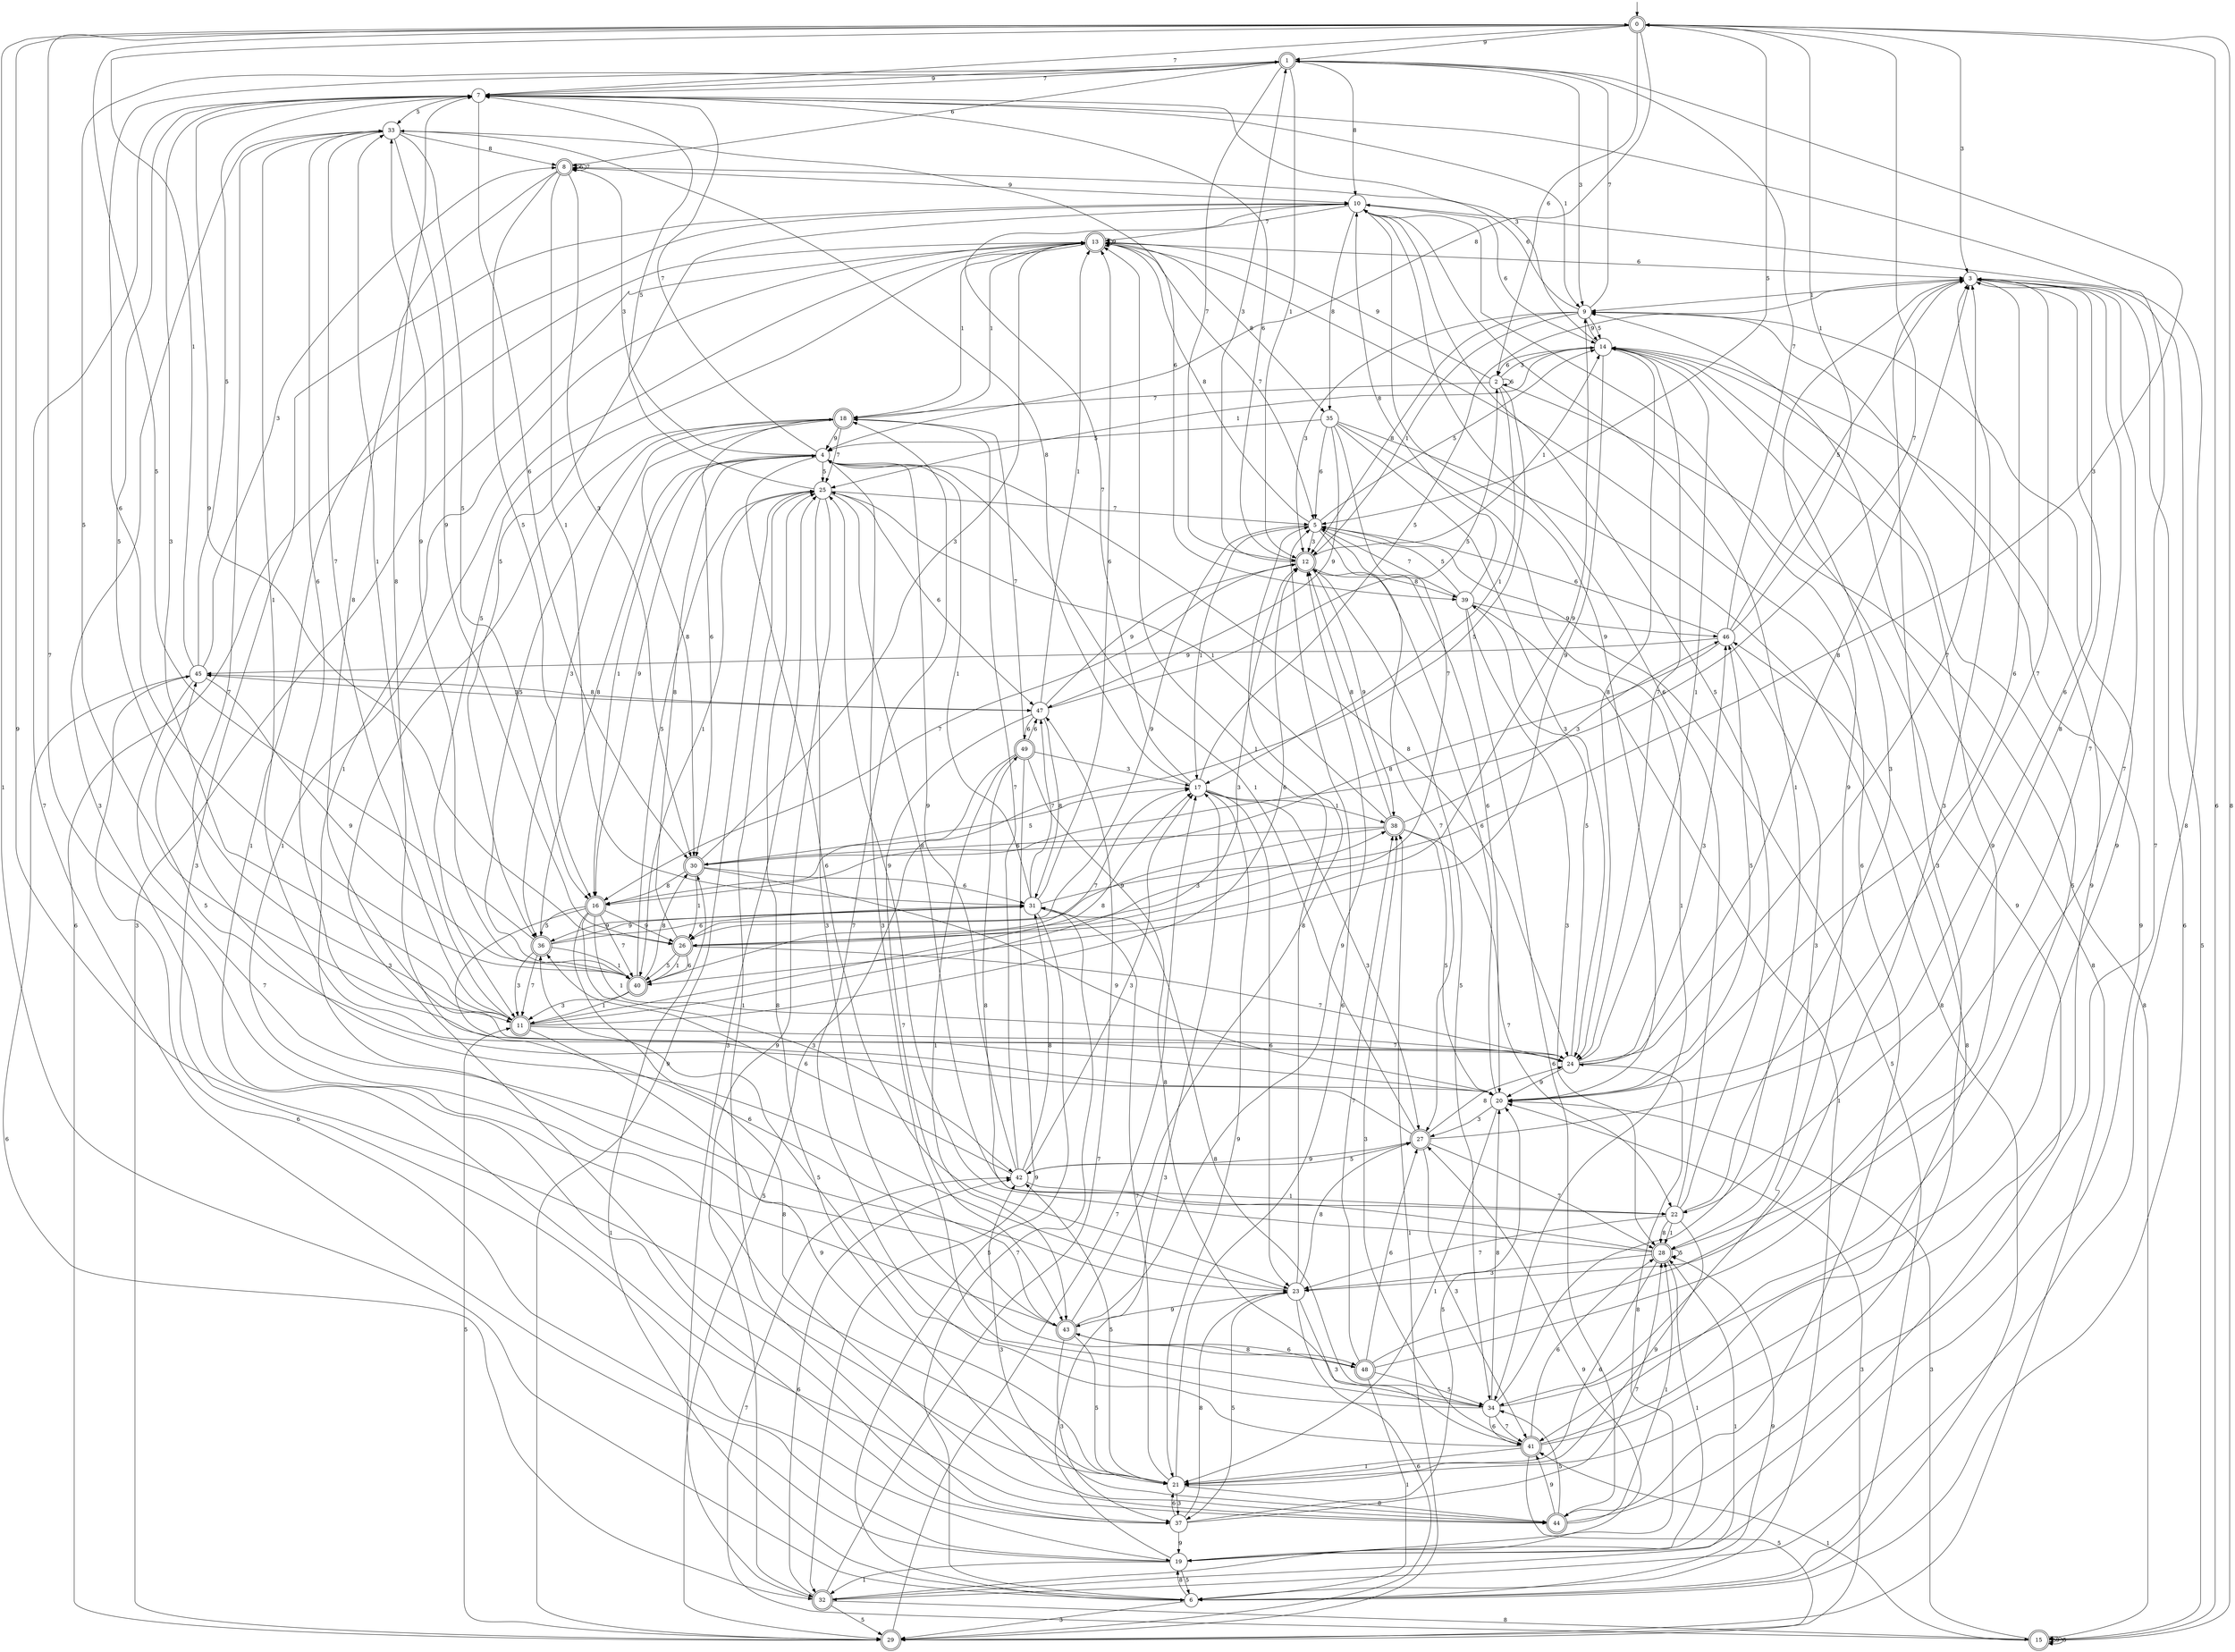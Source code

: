 digraph g {

	s0 [shape="doublecircle" label="0"];
	s1 [shape="doublecircle" label="1"];
	s2 [shape="circle" label="2"];
	s3 [shape="circle" label="3"];
	s4 [shape="circle" label="4"];
	s5 [shape="circle" label="5"];
	s6 [shape="circle" label="6"];
	s7 [shape="circle" label="7"];
	s8 [shape="doublecircle" label="8"];
	s9 [shape="circle" label="9"];
	s10 [shape="circle" label="10"];
	s11 [shape="doublecircle" label="11"];
	s12 [shape="doublecircle" label="12"];
	s13 [shape="doublecircle" label="13"];
	s14 [shape="circle" label="14"];
	s15 [shape="doublecircle" label="15"];
	s16 [shape="doublecircle" label="16"];
	s17 [shape="circle" label="17"];
	s18 [shape="doublecircle" label="18"];
	s19 [shape="circle" label="19"];
	s20 [shape="circle" label="20"];
	s21 [shape="circle" label="21"];
	s22 [shape="circle" label="22"];
	s23 [shape="circle" label="23"];
	s24 [shape="circle" label="24"];
	s25 [shape="circle" label="25"];
	s26 [shape="doublecircle" label="26"];
	s27 [shape="doublecircle" label="27"];
	s28 [shape="doublecircle" label="28"];
	s29 [shape="doublecircle" label="29"];
	s30 [shape="doublecircle" label="30"];
	s31 [shape="circle" label="31"];
	s32 [shape="doublecircle" label="32"];
	s33 [shape="circle" label="33"];
	s34 [shape="circle" label="34"];
	s35 [shape="circle" label="35"];
	s36 [shape="doublecircle" label="36"];
	s37 [shape="circle" label="37"];
	s38 [shape="doublecircle" label="38"];
	s39 [shape="circle" label="39"];
	s40 [shape="doublecircle" label="40"];
	s41 [shape="doublecircle" label="41"];
	s42 [shape="circle" label="42"];
	s43 [shape="doublecircle" label="43"];
	s44 [shape="doublecircle" label="44"];
	s45 [shape="circle" label="45"];
	s46 [shape="circle" label="46"];
	s47 [shape="circle" label="47"];
	s48 [shape="doublecircle" label="48"];
	s49 [shape="doublecircle" label="49"];
	s0 -> s1 [label="9"];
	s0 -> s2 [label="6"];
	s0 -> s3 [label="3"];
	s0 -> s4 [label="8"];
	s0 -> s5 [label="5"];
	s0 -> s6 [label="1"];
	s0 -> s7 [label="7"];
	s1 -> s7 [label="9"];
	s1 -> s8 [label="6"];
	s1 -> s9 [label="3"];
	s1 -> s10 [label="8"];
	s1 -> s11 [label="5"];
	s1 -> s12 [label="1"];
	s1 -> s12 [label="7"];
	s2 -> s13 [label="9"];
	s2 -> s2 [label="6"];
	s2 -> s14 [label="3"];
	s2 -> s15 [label="8"];
	s2 -> s16 [label="5"];
	s2 -> s17 [label="1"];
	s2 -> s18 [label="7"];
	s3 -> s19 [label="9"];
	s3 -> s20 [label="6"];
	s3 -> s21 [label="3"];
	s3 -> s22 [label="8"];
	s3 -> s15 [label="5"];
	s3 -> s9 [label="1"];
	s3 -> s23 [label="7"];
	s4 -> s16 [label="9"];
	s4 -> s23 [label="6"];
	s4 -> s8 [label="3"];
	s4 -> s24 [label="8"];
	s4 -> s25 [label="5"];
	s4 -> s16 [label="1"];
	s4 -> s7 [label="7"];
	s5 -> s26 [label="9"];
	s5 -> s20 [label="6"];
	s5 -> s12 [label="3"];
	s5 -> s13 [label="8"];
	s5 -> s14 [label="5"];
	s5 -> s17 [label="1"];
	s5 -> s27 [label="7"];
	s6 -> s28 [label="9"];
	s6 -> s3 [label="6"];
	s6 -> s29 [label="3"];
	s6 -> s19 [label="8"];
	s6 -> s5 [label="5"];
	s6 -> s30 [label="1"];
	s6 -> s31 [label="7"];
	s7 -> s26 [label="9"];
	s7 -> s30 [label="6"];
	s7 -> s11 [label="3"];
	s7 -> s32 [label="8"];
	s7 -> s33 [label="5"];
	s7 -> s9 [label="1"];
	s7 -> s1 [label="7"];
	s8 -> s10 [label="9"];
	s8 -> s8 [label="6"];
	s8 -> s30 [label="3"];
	s8 -> s24 [label="8"];
	s8 -> s16 [label="5"];
	s8 -> s31 [label="1"];
	s8 -> s8 [label="7"];
	s9 -> s14 [label="9"];
	s9 -> s8 [label="6"];
	s9 -> s12 [label="3"];
	s9 -> s12 [label="8"];
	s9 -> s14 [label="5"];
	s9 -> s12 [label="1"];
	s9 -> s1 [label="7"];
	s10 -> s34 [label="9"];
	s10 -> s14 [label="6"];
	s10 -> s19 [label="3"];
	s10 -> s35 [label="8"];
	s10 -> s36 [label="5"];
	s10 -> s37 [label="1"];
	s10 -> s13 [label="7"];
	s11 -> s21 [label="9"];
	s11 -> s12 [label="6"];
	s11 -> s12 [label="3"];
	s11 -> s17 [label="8"];
	s11 -> s7 [label="5"];
	s11 -> s33 [label="1"];
	s11 -> s24 [label="7"];
	s12 -> s38 [label="9"];
	s12 -> s7 [label="6"];
	s12 -> s1 [label="3"];
	s12 -> s39 [label="8"];
	s12 -> s34 [label="5"];
	s12 -> s14 [label="1"];
	s12 -> s16 [label="7"];
	s13 -> s13 [label="9"];
	s13 -> s3 [label="6"];
	s13 -> s29 [label="3"];
	s13 -> s35 [label="8"];
	s13 -> s11 [label="5"];
	s13 -> s18 [label="1"];
	s13 -> s5 [label="7"];
	s14 -> s40 [label="9"];
	s14 -> s2 [label="6"];
	s14 -> s7 [label="3"];
	s14 -> s24 [label="8"];
	s14 -> s41 [label="5"];
	s14 -> s25 [label="1"];
	s14 -> s24 [label="7"];
	s15 -> s15 [label="9"];
	s15 -> s0 [label="6"];
	s15 -> s20 [label="3"];
	s15 -> s0 [label="8"];
	s15 -> s15 [label="5"];
	s15 -> s41 [label="1"];
	s15 -> s42 [label="7"];
	s16 -> s26 [label="9"];
	s16 -> s43 [label="6"];
	s16 -> s42 [label="3"];
	s16 -> s44 [label="8"];
	s16 -> s36 [label="5"];
	s16 -> s24 [label="1"];
	s16 -> s40 [label="7"];
	s17 -> s21 [label="9"];
	s17 -> s23 [label="6"];
	s17 -> s27 [label="3"];
	s17 -> s33 [label="8"];
	s17 -> s3 [label="5"];
	s17 -> s38 [label="1"];
	s17 -> s10 [label="7"];
	s18 -> s4 [label="9"];
	s18 -> s30 [label="6"];
	s18 -> s36 [label="3"];
	s18 -> s30 [label="8"];
	s18 -> s40 [label="5"];
	s18 -> s13 [label="1"];
	s18 -> s25 [label="7"];
	s19 -> s9 [label="9"];
	s19 -> s45 [label="6"];
	s19 -> s17 [label="3"];
	s19 -> s24 [label="8"];
	s19 -> s6 [label="5"];
	s19 -> s32 [label="1"];
	s19 -> s7 [label="7"];
	s20 -> s10 [label="9"];
	s20 -> s12 [label="6"];
	s20 -> s27 [label="3"];
	s20 -> s7 [label="8"];
	s20 -> s46 [label="5"];
	s20 -> s21 [label="1"];
	s20 -> s3 [label="7"];
	s21 -> s0 [label="9"];
	s21 -> s5 [label="6"];
	s21 -> s37 [label="3"];
	s21 -> s44 [label="8"];
	s21 -> s42 [label="5"];
	s21 -> s13 [label="1"];
	s21 -> s31 [label="7"];
	s22 -> s21 [label="9"];
	s22 -> s10 [label="6"];
	s22 -> s14 [label="3"];
	s22 -> s28 [label="8"];
	s22 -> s10 [label="5"];
	s22 -> s28 [label="1"];
	s22 -> s23 [label="7"];
	s23 -> s43 [label="9"];
	s23 -> s29 [label="6"];
	s23 -> s41 [label="3"];
	s23 -> s27 [label="8"];
	s23 -> s37 [label="5"];
	s23 -> s13 [label="1"];
	s23 -> s33 [label="7"];
	s24 -> s20 [label="9"];
	s24 -> s33 [label="6"];
	s24 -> s46 [label="3"];
	s24 -> s3 [label="8"];
	s24 -> s39 [label="5"];
	s24 -> s14 [label="1"];
	s24 -> s3 [label="7"];
	s25 -> s32 [label="9"];
	s25 -> s47 [label="6"];
	s25 -> s48 [label="3"];
	s25 -> s22 [label="8"];
	s25 -> s7 [label="5"];
	s25 -> s40 [label="1"];
	s25 -> s5 [label="7"];
	s26 -> s9 [label="9"];
	s26 -> s40 [label="6"];
	s26 -> s38 [label="3"];
	s26 -> s4 [label="8"];
	s26 -> s40 [label="5"];
	s26 -> s40 [label="1"];
	s26 -> s24 [label="7"];
	s27 -> s42 [label="9"];
	s27 -> s3 [label="6"];
	s27 -> s41 [label="3"];
	s27 -> s24 [label="8"];
	s27 -> s45 [label="5"];
	s27 -> s4 [label="1"];
	s27 -> s28 [label="7"];
	s28 -> s25 [label="9"];
	s28 -> s21 [label="6"];
	s28 -> s23 [label="3"];
	s28 -> s49 [label="8"];
	s28 -> s28 [label="5"];
	s28 -> s19 [label="1"];
	s28 -> s3 [label="7"];
	s29 -> s25 [label="9"];
	s29 -> s13 [label="6"];
	s29 -> s20 [label="3"];
	s29 -> s9 [label="8"];
	s29 -> s11 [label="5"];
	s29 -> s38 [label="1"];
	s29 -> s17 [label="7"];
	s30 -> s20 [label="9"];
	s30 -> s31 [label="6"];
	s30 -> s13 [label="3"];
	s30 -> s16 [label="8"];
	s30 -> s17 [label="5"];
	s30 -> s26 [label="1"];
	s30 -> s0 [label="7"];
	s31 -> s36 [label="9"];
	s31 -> s13 [label="6"];
	s31 -> s1 [label="3"];
	s31 -> s34 [label="8"];
	s31 -> s6 [label="5"];
	s31 -> s4 [label="1"];
	s31 -> s47 [label="7"];
	s32 -> s27 [label="9"];
	s32 -> s42 [label="6"];
	s32 -> s25 [label="3"];
	s32 -> s15 [label="8"];
	s32 -> s29 [label="5"];
	s32 -> s28 [label="1"];
	s32 -> s47 [label="7"];
	s33 -> s26 [label="9"];
	s33 -> s39 [label="6"];
	s33 -> s44 [label="3"];
	s33 -> s8 [label="8"];
	s33 -> s16 [label="5"];
	s33 -> s20 [label="1"];
	s33 -> s11 [label="7"];
	s34 -> s9 [label="9"];
	s34 -> s41 [label="6"];
	s34 -> s4 [label="3"];
	s34 -> s20 [label="8"];
	s34 -> s36 [label="5"];
	s34 -> s10 [label="1"];
	s34 -> s41 [label="7"];
	s35 -> s47 [label="9"];
	s35 -> s5 [label="6"];
	s35 -> s24 [label="3"];
	s35 -> s6 [label="8"];
	s35 -> s4 [label="5"];
	s35 -> s34 [label="1"];
	s35 -> s26 [label="7"];
	s36 -> s31 [label="9"];
	s36 -> s31 [label="6"];
	s36 -> s11 [label="3"];
	s36 -> s4 [label="8"];
	s36 -> s0 [label="5"];
	s36 -> s40 [label="1"];
	s36 -> s11 [label="7"];
	s37 -> s19 [label="9"];
	s37 -> s21 [label="6"];
	s37 -> s18 [label="3"];
	s37 -> s23 [label="8"];
	s37 -> s20 [label="5"];
	s37 -> s25 [label="1"];
	s37 -> s28 [label="7"];
	s38 -> s26 [label="9"];
	s38 -> s30 [label="6"];
	s38 -> s46 [label="3"];
	s38 -> s12 [label="8"];
	s38 -> s20 [label="5"];
	s38 -> s25 [label="1"];
	s38 -> s22 [label="7"];
	s39 -> s46 [label="9"];
	s39 -> s44 [label="6"];
	s39 -> s28 [label="3"];
	s39 -> s10 [label="8"];
	s39 -> s5 [label="5"];
	s39 -> s6 [label="1"];
	s39 -> s5 [label="7"];
	s40 -> s33 [label="9"];
	s40 -> s1 [label="6"];
	s40 -> s11 [label="3"];
	s40 -> s30 [label="8"];
	s40 -> s25 [label="5"];
	s40 -> s11 [label="1"];
	s40 -> s17 [label="7"];
	s41 -> s14 [label="9"];
	s41 -> s28 [label="6"];
	s41 -> s38 [label="3"];
	s41 -> s46 [label="8"];
	s41 -> s29 [label="5"];
	s41 -> s21 [label="1"];
	s41 -> s18 [label="7"];
	s42 -> s4 [label="9"];
	s42 -> s36 [label="6"];
	s42 -> s17 [label="3"];
	s42 -> s31 [label="8"];
	s42 -> s27 [label="5"];
	s42 -> s22 [label="1"];
	s42 -> s18 [label="7"];
	s43 -> s12 [label="9"];
	s43 -> s48 [label="6"];
	s43 -> s37 [label="3"];
	s43 -> s5 [label="8"];
	s43 -> s21 [label="5"];
	s43 -> s13 [label="1"];
	s43 -> s0 [label="7"];
	s44 -> s41 [label="9"];
	s44 -> s13 [label="6"];
	s44 -> s42 [label="3"];
	s44 -> s25 [label="8"];
	s44 -> s34 [label="5"];
	s44 -> s28 [label="1"];
	s44 -> s10 [label="7"];
	s45 -> s40 [label="9"];
	s45 -> s32 [label="6"];
	s45 -> s8 [label="3"];
	s45 -> s47 [label="8"];
	s45 -> s7 [label="5"];
	s45 -> s0 [label="1"];
	s45 -> s23 [label="7"];
	s46 -> s45 [label="9"];
	s46 -> s5 [label="6"];
	s46 -> s28 [label="3"];
	s46 -> s16 [label="8"];
	s46 -> s3 [label="5"];
	s46 -> s0 [label="1"];
	s46 -> s1 [label="7"];
	s47 -> s12 [label="9"];
	s47 -> s49 [label="6"];
	s47 -> s45 [label="3"];
	s47 -> s31 [label="8"];
	s47 -> s2 [label="5"];
	s47 -> s13 [label="1"];
	s47 -> s43 [label="7"];
	s48 -> s14 [label="9"];
	s48 -> s27 [label="6"];
	s48 -> s3 [label="3"];
	s48 -> s43 [label="8"];
	s48 -> s34 [label="5"];
	s48 -> s6 [label="1"];
	s48 -> s38 [label="7"];
	s49 -> s32 [label="9"];
	s49 -> s47 [label="6"];
	s49 -> s17 [label="3"];
	s49 -> s34 [label="8"];
	s49 -> s29 [label="5"];
	s49 -> s43 [label="1"];
	s49 -> s18 [label="7"];

__start0 [label="" shape="none" width="0" height="0"];
__start0 -> s0;

}

